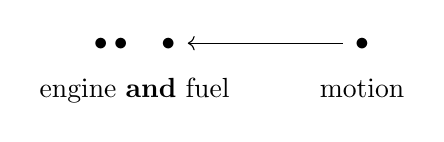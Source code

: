 \begin{tikzcd}
    \bullet \bullet \quad \bullet & \bullet \arrow[l]\\[-15pt]
    \text{engine \textbf{and} fuel}&\text{motion}
\end{tikzcd}